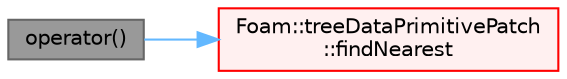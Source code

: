 digraph "operator()"
{
 // LATEX_PDF_SIZE
  bgcolor="transparent";
  edge [fontname=Helvetica,fontsize=10,labelfontname=Helvetica,labelfontsize=10];
  node [fontname=Helvetica,fontsize=10,shape=box,height=0.2,width=0.4];
  rankdir="LR";
  Node1 [id="Node000001",label="operator()",height=0.2,width=0.4,color="gray40", fillcolor="grey60", style="filled", fontcolor="black",tooltip=" "];
  Node1 -> Node2 [id="edge1_Node000001_Node000002",color="steelblue1",style="solid",tooltip=" "];
  Node2 [id="Node000002",label="Foam::treeDataPrimitivePatch\l::findNearest",height=0.2,width=0.4,color="red", fillcolor="#FFF0F0", style="filled",URL="$classFoam_1_1treeDataPrimitivePatch.html#a3411647e622ce4c56db5ded55656d60d",tooltip=" "];
}
